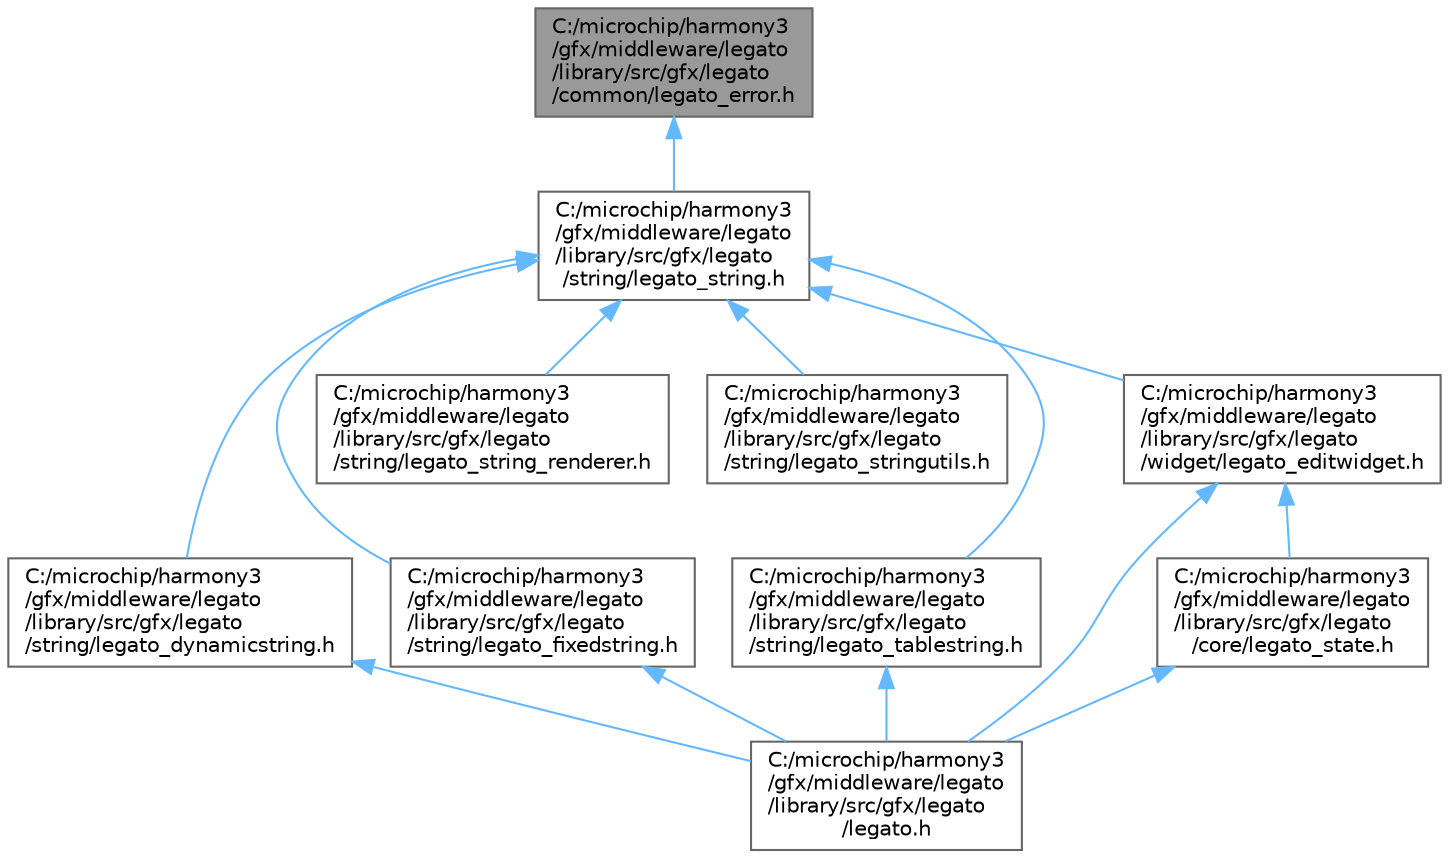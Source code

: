 digraph "C:/microchip/harmony3/gfx/middleware/legato/library/src/gfx/legato/common/legato_error.h"
{
 // INTERACTIVE_SVG=YES
 // LATEX_PDF_SIZE
  bgcolor="transparent";
  edge [fontname=Helvetica,fontsize=10,labelfontname=Helvetica,labelfontsize=10];
  node [fontname=Helvetica,fontsize=10,shape=box,height=0.2,width=0.4];
  Node1 [label="C:/microchip/harmony3\l/gfx/middleware/legato\l/library/src/gfx/legato\l/common/legato_error.h",height=0.2,width=0.4,color="gray40", fillcolor="grey60", style="filled", fontcolor="black",tooltip="Error functions, macros and definitions."];
  Node1 -> Node2 [dir="back",color="steelblue1",style="solid"];
  Node2 [label="C:/microchip/harmony3\l/gfx/middleware/legato\l/library/src/gfx/legato\l/string/legato_string.h",height=0.2,width=0.4,color="grey40", fillcolor="white", style="filled",URL="$legato__string_8h.html",tooltip="Fixed string functions and definitions."];
  Node2 -> Node3 [dir="back",color="steelblue1",style="solid"];
  Node3 [label="C:/microchip/harmony3\l/gfx/middleware/legato\l/library/src/gfx/legato\l/string/legato_dynamicstring.h",height=0.2,width=0.4,color="grey40", fillcolor="white", style="filled",URL="$legato__dynamicstring_8h.html",tooltip="Dynamic string functions and definitions."];
  Node3 -> Node4 [dir="back",color="steelblue1",style="solid"];
  Node4 [label="C:/microchip/harmony3\l/gfx/middleware/legato\l/library/src/gfx/legato\l/legato.h",height=0.2,width=0.4,color="grey40", fillcolor="white", style="filled",URL="$legato_8h.html",tooltip="The header file joins all header files used in the graphics object library."];
  Node2 -> Node5 [dir="back",color="steelblue1",style="solid"];
  Node5 [label="C:/microchip/harmony3\l/gfx/middleware/legato\l/library/src/gfx/legato\l/string/legato_fixedstring.h",height=0.2,width=0.4,color="grey40", fillcolor="white", style="filled",URL="$legato__fixedstring_8h.html",tooltip="Fixed string functions and definitions."];
  Node5 -> Node4 [dir="back",color="steelblue1",style="solid"];
  Node2 -> Node6 [dir="back",color="steelblue1",style="solid"];
  Node6 [label="C:/microchip/harmony3\l/gfx/middleware/legato\l/library/src/gfx/legato\l/string/legato_string_renderer.h",height=0.2,width=0.4,color="grey40", fillcolor="white", style="filled",URL="$legato__string__renderer_8h.html",tooltip="String Renderer."];
  Node2 -> Node7 [dir="back",color="steelblue1",style="solid"];
  Node7 [label="C:/microchip/harmony3\l/gfx/middleware/legato\l/library/src/gfx/legato\l/string/legato_stringutils.h",height=0.2,width=0.4,color="grey40", fillcolor="white", style="filled",URL="$legato__stringutils_8h.html",tooltip="String utility functions and definitions."];
  Node2 -> Node8 [dir="back",color="steelblue1",style="solid"];
  Node8 [label="C:/microchip/harmony3\l/gfx/middleware/legato\l/library/src/gfx/legato\l/string/legato_tablestring.h",height=0.2,width=0.4,color="grey40", fillcolor="white", style="filled",URL="$legato__tablestring_8h.html",tooltip="Definition for the table string feature."];
  Node8 -> Node4 [dir="back",color="steelblue1",style="solid"];
  Node2 -> Node9 [dir="back",color="steelblue1",style="solid"];
  Node9 [label="C:/microchip/harmony3\l/gfx/middleware/legato\l/library/src/gfx/legato\l/widget/legato_editwidget.h",height=0.2,width=0.4,color="grey40", fillcolor="white", style="filled",URL="$legato__editwidget_8h.html",tooltip="Edit widget functions and definitions."];
  Node9 -> Node10 [dir="back",color="steelblue1",style="solid"];
  Node10 [label="C:/microchip/harmony3\l/gfx/middleware/legato\l/library/src/gfx/legato\l/core/legato_state.h",height=0.2,width=0.4,color="grey40", fillcolor="white", style="filled",URL="$legato__state_8h.html",tooltip=" "];
  Node10 -> Node4 [dir="back",color="steelblue1",style="solid"];
  Node9 -> Node4 [dir="back",color="steelblue1",style="solid"];
}
